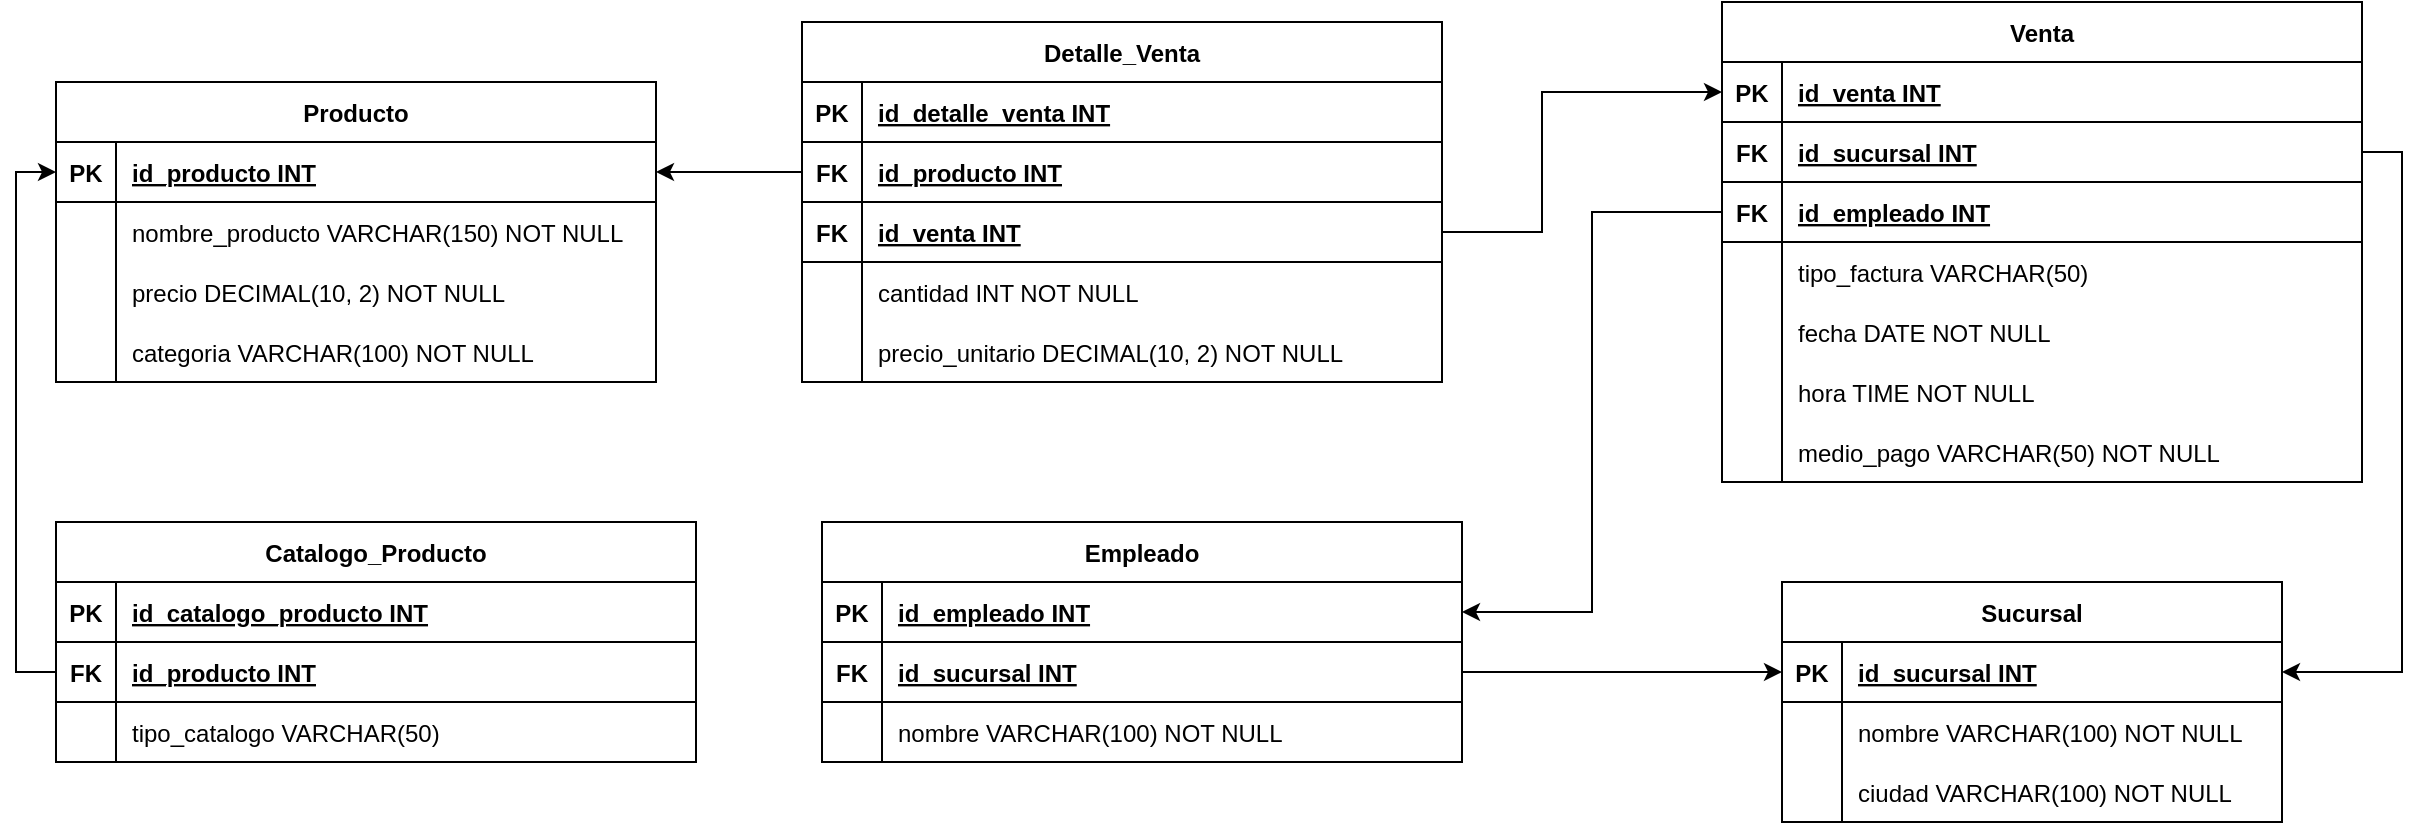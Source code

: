 <mxfile version="24.8.3">
  <diagram name="Página-1" id="IHy8IJzmy1xw7YX4BlLs">
    <mxGraphModel dx="2721" dy="669" grid="1" gridSize="10" guides="1" tooltips="1" connect="1" arrows="1" fold="1" page="1" pageScale="1" pageWidth="827" pageHeight="1169" math="0" shadow="0">
      <root>
        <mxCell id="0" />
        <mxCell id="1" parent="0" />
        <mxCell id="UvZG9m8ePQFocIvHtGs9-78" value="Detalle_Venta" style="shape=table;startSize=30;container=1;collapsible=1;childLayout=tableLayout;fixedRows=1;rowLines=0;fontStyle=1;align=center;resizeLast=1;" parent="1" vertex="1">
          <mxGeometry x="-40" y="130" width="320" height="180" as="geometry" />
        </mxCell>
        <mxCell id="UvZG9m8ePQFocIvHtGs9-85" value="" style="shape=tableRow;horizontal=0;startSize=0;swimlaneHead=0;swimlaneBody=0;fillColor=none;collapsible=0;dropTarget=0;points=[[0,0.5],[1,0.5]];portConstraint=eastwest;strokeColor=inherit;top=0;left=0;right=0;bottom=1;" parent="UvZG9m8ePQFocIvHtGs9-78" vertex="1">
          <mxGeometry y="30" width="320" height="30" as="geometry" />
        </mxCell>
        <mxCell id="UvZG9m8ePQFocIvHtGs9-86" value="PK" style="shape=partialRectangle;overflow=hidden;connectable=0;fillColor=none;strokeColor=inherit;top=0;left=0;bottom=0;right=0;fontStyle=1;" parent="UvZG9m8ePQFocIvHtGs9-85" vertex="1">
          <mxGeometry width="30" height="30" as="geometry">
            <mxRectangle width="30" height="30" as="alternateBounds" />
          </mxGeometry>
        </mxCell>
        <mxCell id="UvZG9m8ePQFocIvHtGs9-87" value="id_detalle_venta INT " style="shape=partialRectangle;overflow=hidden;connectable=0;fillColor=none;align=left;strokeColor=inherit;top=0;left=0;bottom=0;right=0;spacingLeft=6;fontStyle=5;" parent="UvZG9m8ePQFocIvHtGs9-85" vertex="1">
          <mxGeometry x="30" width="290" height="30" as="geometry">
            <mxRectangle width="290" height="30" as="alternateBounds" />
          </mxGeometry>
        </mxCell>
        <mxCell id="UvZG9m8ePQFocIvHtGs9-79" value="" style="shape=tableRow;horizontal=0;startSize=0;swimlaneHead=0;swimlaneBody=0;fillColor=none;collapsible=0;dropTarget=0;points=[[0,0.5],[1,0.5]];portConstraint=eastwest;strokeColor=inherit;top=0;left=0;right=0;bottom=1;" parent="UvZG9m8ePQFocIvHtGs9-78" vertex="1">
          <mxGeometry y="60" width="320" height="30" as="geometry" />
        </mxCell>
        <mxCell id="UvZG9m8ePQFocIvHtGs9-80" value="FK" style="shape=partialRectangle;overflow=hidden;connectable=0;fillColor=none;strokeColor=inherit;top=0;left=0;bottom=0;right=0;fontStyle=1;" parent="UvZG9m8ePQFocIvHtGs9-79" vertex="1">
          <mxGeometry width="30" height="30" as="geometry">
            <mxRectangle width="30" height="30" as="alternateBounds" />
          </mxGeometry>
        </mxCell>
        <mxCell id="UvZG9m8ePQFocIvHtGs9-81" value="id_producto INT" style="shape=partialRectangle;overflow=hidden;connectable=0;fillColor=none;align=left;strokeColor=inherit;top=0;left=0;bottom=0;right=0;spacingLeft=6;fontStyle=5;" parent="UvZG9m8ePQFocIvHtGs9-79" vertex="1">
          <mxGeometry x="30" width="290" height="30" as="geometry">
            <mxRectangle width="290" height="30" as="alternateBounds" />
          </mxGeometry>
        </mxCell>
        <mxCell id="UvZG9m8ePQFocIvHtGs9-82" value="" style="shape=tableRow;horizontal=0;startSize=0;swimlaneHead=0;swimlaneBody=0;fillColor=none;collapsible=0;dropTarget=0;points=[[0,0.5],[1,0.5]];portConstraint=eastwest;strokeColor=inherit;top=0;left=0;right=0;bottom=1;" parent="UvZG9m8ePQFocIvHtGs9-78" vertex="1">
          <mxGeometry y="90" width="320" height="30" as="geometry" />
        </mxCell>
        <mxCell id="UvZG9m8ePQFocIvHtGs9-83" value="FK" style="shape=partialRectangle;overflow=hidden;connectable=0;fillColor=none;strokeColor=inherit;top=0;left=0;bottom=0;right=0;fontStyle=1;" parent="UvZG9m8ePQFocIvHtGs9-82" vertex="1">
          <mxGeometry width="30" height="30" as="geometry">
            <mxRectangle width="30" height="30" as="alternateBounds" />
          </mxGeometry>
        </mxCell>
        <mxCell id="UvZG9m8ePQFocIvHtGs9-84" value="id_venta INT" style="shape=partialRectangle;overflow=hidden;connectable=0;fillColor=none;align=left;strokeColor=inherit;top=0;left=0;bottom=0;right=0;spacingLeft=6;fontStyle=5;" parent="UvZG9m8ePQFocIvHtGs9-82" vertex="1">
          <mxGeometry x="30" width="290" height="30" as="geometry">
            <mxRectangle width="290" height="30" as="alternateBounds" />
          </mxGeometry>
        </mxCell>
        <mxCell id="UvZG9m8ePQFocIvHtGs9-88" value="" style="shape=tableRow;horizontal=0;startSize=0;swimlaneHead=0;swimlaneBody=0;fillColor=none;collapsible=0;dropTarget=0;points=[[0,0.5],[1,0.5]];portConstraint=eastwest;strokeColor=inherit;top=0;left=0;right=0;bottom=0;" parent="UvZG9m8ePQFocIvHtGs9-78" vertex="1">
          <mxGeometry y="120" width="320" height="30" as="geometry" />
        </mxCell>
        <mxCell id="UvZG9m8ePQFocIvHtGs9-89" value="" style="shape=partialRectangle;overflow=hidden;connectable=0;fillColor=none;strokeColor=inherit;top=0;left=0;bottom=0;right=0;" parent="UvZG9m8ePQFocIvHtGs9-88" vertex="1">
          <mxGeometry width="30" height="30" as="geometry">
            <mxRectangle width="30" height="30" as="alternateBounds" />
          </mxGeometry>
        </mxCell>
        <mxCell id="UvZG9m8ePQFocIvHtGs9-90" value="cantidad INT NOT NULL" style="shape=partialRectangle;overflow=hidden;connectable=0;fillColor=none;align=left;strokeColor=inherit;top=0;left=0;bottom=0;right=0;spacingLeft=6;" parent="UvZG9m8ePQFocIvHtGs9-88" vertex="1">
          <mxGeometry x="30" width="290" height="30" as="geometry">
            <mxRectangle width="290" height="30" as="alternateBounds" />
          </mxGeometry>
        </mxCell>
        <mxCell id="UvZG9m8ePQFocIvHtGs9-91" value="" style="shape=tableRow;horizontal=0;startSize=0;swimlaneHead=0;swimlaneBody=0;fillColor=none;collapsible=0;dropTarget=0;points=[[0,0.5],[1,0.5]];portConstraint=eastwest;strokeColor=inherit;top=0;left=0;right=0;bottom=0;" parent="UvZG9m8ePQFocIvHtGs9-78" vertex="1">
          <mxGeometry y="150" width="320" height="30" as="geometry" />
        </mxCell>
        <mxCell id="UvZG9m8ePQFocIvHtGs9-92" value="" style="shape=partialRectangle;overflow=hidden;connectable=0;fillColor=none;strokeColor=inherit;top=0;left=0;bottom=0;right=0;" parent="UvZG9m8ePQFocIvHtGs9-91" vertex="1">
          <mxGeometry width="30" height="30" as="geometry">
            <mxRectangle width="30" height="30" as="alternateBounds" />
          </mxGeometry>
        </mxCell>
        <mxCell id="UvZG9m8ePQFocIvHtGs9-93" value="precio_unitario DECIMAL(10, 2) NOT NULL" style="shape=partialRectangle;overflow=hidden;connectable=0;fillColor=none;align=left;strokeColor=inherit;top=0;left=0;bottom=0;right=0;spacingLeft=6;" parent="UvZG9m8ePQFocIvHtGs9-91" vertex="1">
          <mxGeometry x="30" width="290" height="30" as="geometry">
            <mxRectangle width="290" height="30" as="alternateBounds" />
          </mxGeometry>
        </mxCell>
        <mxCell id="UvZG9m8ePQFocIvHtGs9-1" value="Sucursal" style="shape=table;startSize=30;container=1;collapsible=1;childLayout=tableLayout;fixedRows=1;rowLines=0;fontStyle=1;align=center;resizeLast=1;" parent="1" vertex="1">
          <mxGeometry x="450" y="410" width="250" height="120" as="geometry" />
        </mxCell>
        <mxCell id="UvZG9m8ePQFocIvHtGs9-2" value="" style="shape=tableRow;horizontal=0;startSize=0;swimlaneHead=0;swimlaneBody=0;fillColor=none;collapsible=0;dropTarget=0;points=[[0,0.5],[1,0.5]];portConstraint=eastwest;strokeColor=inherit;top=0;left=0;right=0;bottom=1;" parent="UvZG9m8ePQFocIvHtGs9-1" vertex="1">
          <mxGeometry y="30" width="250" height="30" as="geometry" />
        </mxCell>
        <mxCell id="UvZG9m8ePQFocIvHtGs9-3" value="PK" style="shape=partialRectangle;overflow=hidden;connectable=0;fillColor=none;strokeColor=inherit;top=0;left=0;bottom=0;right=0;fontStyle=1;" parent="UvZG9m8ePQFocIvHtGs9-2" vertex="1">
          <mxGeometry width="30" height="30" as="geometry">
            <mxRectangle width="30" height="30" as="alternateBounds" />
          </mxGeometry>
        </mxCell>
        <mxCell id="UvZG9m8ePQFocIvHtGs9-4" value="id_sucursal INT " style="shape=partialRectangle;overflow=hidden;connectable=0;fillColor=none;align=left;strokeColor=inherit;top=0;left=0;bottom=0;right=0;spacingLeft=6;fontStyle=5;" parent="UvZG9m8ePQFocIvHtGs9-2" vertex="1">
          <mxGeometry x="30" width="220" height="30" as="geometry">
            <mxRectangle width="220" height="30" as="alternateBounds" />
          </mxGeometry>
        </mxCell>
        <mxCell id="UvZG9m8ePQFocIvHtGs9-5" value="" style="shape=tableRow;horizontal=0;startSize=0;swimlaneHead=0;swimlaneBody=0;fillColor=none;collapsible=0;dropTarget=0;points=[[0,0.5],[1,0.5]];portConstraint=eastwest;strokeColor=inherit;top=0;left=0;right=0;bottom=0;" parent="UvZG9m8ePQFocIvHtGs9-1" vertex="1">
          <mxGeometry y="60" width="250" height="30" as="geometry" />
        </mxCell>
        <mxCell id="UvZG9m8ePQFocIvHtGs9-6" value="" style="shape=partialRectangle;overflow=hidden;connectable=0;fillColor=none;strokeColor=inherit;top=0;left=0;bottom=0;right=0;" parent="UvZG9m8ePQFocIvHtGs9-5" vertex="1">
          <mxGeometry width="30" height="30" as="geometry">
            <mxRectangle width="30" height="30" as="alternateBounds" />
          </mxGeometry>
        </mxCell>
        <mxCell id="UvZG9m8ePQFocIvHtGs9-7" value="nombre VARCHAR(100) NOT NULL" style="shape=partialRectangle;overflow=hidden;connectable=0;fillColor=none;align=left;strokeColor=inherit;top=0;left=0;bottom=0;right=0;spacingLeft=6;" parent="UvZG9m8ePQFocIvHtGs9-5" vertex="1">
          <mxGeometry x="30" width="220" height="30" as="geometry">
            <mxRectangle width="220" height="30" as="alternateBounds" />
          </mxGeometry>
        </mxCell>
        <mxCell id="UvZG9m8ePQFocIvHtGs9-8" value="" style="shape=tableRow;horizontal=0;startSize=0;swimlaneHead=0;swimlaneBody=0;fillColor=none;collapsible=0;dropTarget=0;points=[[0,0.5],[1,0.5]];portConstraint=eastwest;strokeColor=inherit;top=0;left=0;right=0;bottom=0;" parent="UvZG9m8ePQFocIvHtGs9-1" vertex="1">
          <mxGeometry y="90" width="250" height="30" as="geometry" />
        </mxCell>
        <mxCell id="UvZG9m8ePQFocIvHtGs9-9" value="" style="shape=partialRectangle;overflow=hidden;connectable=0;fillColor=none;strokeColor=inherit;top=0;left=0;bottom=0;right=0;" parent="UvZG9m8ePQFocIvHtGs9-8" vertex="1">
          <mxGeometry width="30" height="30" as="geometry">
            <mxRectangle width="30" height="30" as="alternateBounds" />
          </mxGeometry>
        </mxCell>
        <mxCell id="UvZG9m8ePQFocIvHtGs9-10" value="ciudad VARCHAR(100) NOT NULL" style="shape=partialRectangle;overflow=hidden;connectable=0;fillColor=none;align=left;strokeColor=inherit;top=0;left=0;bottom=0;right=0;spacingLeft=6;" parent="UvZG9m8ePQFocIvHtGs9-8" vertex="1">
          <mxGeometry x="30" width="220" height="30" as="geometry">
            <mxRectangle width="220" height="30" as="alternateBounds" />
          </mxGeometry>
        </mxCell>
        <mxCell id="UvZG9m8ePQFocIvHtGs9-11" value="Empleado" style="shape=table;startSize=30;container=1;collapsible=1;childLayout=tableLayout;fixedRows=1;rowLines=0;fontStyle=1;align=center;resizeLast=1;" parent="1" vertex="1">
          <mxGeometry x="-30" y="380" width="320" height="120" as="geometry" />
        </mxCell>
        <mxCell id="UvZG9m8ePQFocIvHtGs9-15" value="" style="shape=tableRow;horizontal=0;startSize=0;swimlaneHead=0;swimlaneBody=0;fillColor=none;collapsible=0;dropTarget=0;points=[[0,0.5],[1,0.5]];portConstraint=eastwest;strokeColor=inherit;top=0;left=0;right=0;bottom=1;" parent="UvZG9m8ePQFocIvHtGs9-11" vertex="1">
          <mxGeometry y="30" width="320" height="30" as="geometry" />
        </mxCell>
        <mxCell id="UvZG9m8ePQFocIvHtGs9-16" value="PK" style="shape=partialRectangle;overflow=hidden;connectable=0;fillColor=none;strokeColor=inherit;top=0;left=0;bottom=0;right=0;fontStyle=1;" parent="UvZG9m8ePQFocIvHtGs9-15" vertex="1">
          <mxGeometry width="30" height="30" as="geometry">
            <mxRectangle width="30" height="30" as="alternateBounds" />
          </mxGeometry>
        </mxCell>
        <mxCell id="UvZG9m8ePQFocIvHtGs9-17" value="id_empleado INT " style="shape=partialRectangle;overflow=hidden;connectable=0;fillColor=none;align=left;strokeColor=inherit;top=0;left=0;bottom=0;right=0;spacingLeft=6;fontStyle=5;" parent="UvZG9m8ePQFocIvHtGs9-15" vertex="1">
          <mxGeometry x="30" width="290" height="30" as="geometry">
            <mxRectangle width="290" height="30" as="alternateBounds" />
          </mxGeometry>
        </mxCell>
        <mxCell id="UvZG9m8ePQFocIvHtGs9-12" value="" style="shape=tableRow;horizontal=0;startSize=0;swimlaneHead=0;swimlaneBody=0;fillColor=none;collapsible=0;dropTarget=0;points=[[0,0.5],[1,0.5]];portConstraint=eastwest;strokeColor=inherit;top=0;left=0;right=0;bottom=1;" parent="UvZG9m8ePQFocIvHtGs9-11" vertex="1">
          <mxGeometry y="60" width="320" height="30" as="geometry" />
        </mxCell>
        <mxCell id="UvZG9m8ePQFocIvHtGs9-13" value="FK" style="shape=partialRectangle;overflow=hidden;connectable=0;fillColor=none;strokeColor=inherit;top=0;left=0;bottom=0;right=0;fontStyle=1;" parent="UvZG9m8ePQFocIvHtGs9-12" vertex="1">
          <mxGeometry width="30" height="30" as="geometry">
            <mxRectangle width="30" height="30" as="alternateBounds" />
          </mxGeometry>
        </mxCell>
        <mxCell id="UvZG9m8ePQFocIvHtGs9-14" value="id_sucursal INT" style="shape=partialRectangle;overflow=hidden;connectable=0;fillColor=none;align=left;strokeColor=inherit;top=0;left=0;bottom=0;right=0;spacingLeft=6;fontStyle=5;" parent="UvZG9m8ePQFocIvHtGs9-12" vertex="1">
          <mxGeometry x="30" width="290" height="30" as="geometry">
            <mxRectangle width="290" height="30" as="alternateBounds" />
          </mxGeometry>
        </mxCell>
        <mxCell id="UvZG9m8ePQFocIvHtGs9-18" value="" style="shape=tableRow;horizontal=0;startSize=0;swimlaneHead=0;swimlaneBody=0;fillColor=none;collapsible=0;dropTarget=0;points=[[0,0.5],[1,0.5]];portConstraint=eastwest;strokeColor=inherit;top=0;left=0;right=0;bottom=0;" parent="UvZG9m8ePQFocIvHtGs9-11" vertex="1">
          <mxGeometry y="90" width="320" height="30" as="geometry" />
        </mxCell>
        <mxCell id="UvZG9m8ePQFocIvHtGs9-19" value="" style="shape=partialRectangle;overflow=hidden;connectable=0;fillColor=none;strokeColor=inherit;top=0;left=0;bottom=0;right=0;" parent="UvZG9m8ePQFocIvHtGs9-18" vertex="1">
          <mxGeometry width="30" height="30" as="geometry">
            <mxRectangle width="30" height="30" as="alternateBounds" />
          </mxGeometry>
        </mxCell>
        <mxCell id="UvZG9m8ePQFocIvHtGs9-20" value="nombre VARCHAR(100) NOT NULL" style="shape=partialRectangle;overflow=hidden;connectable=0;fillColor=none;align=left;strokeColor=inherit;top=0;left=0;bottom=0;right=0;spacingLeft=6;" parent="UvZG9m8ePQFocIvHtGs9-18" vertex="1">
          <mxGeometry x="30" width="290" height="30" as="geometry">
            <mxRectangle width="290" height="30" as="alternateBounds" />
          </mxGeometry>
        </mxCell>
        <mxCell id="UvZG9m8ePQFocIvHtGs9-24" value="Producto" style="shape=table;startSize=30;container=1;collapsible=1;childLayout=tableLayout;fixedRows=1;rowLines=0;fontStyle=1;align=center;resizeLast=1;" parent="1" vertex="1">
          <mxGeometry x="-413" y="160" width="300" height="150" as="geometry" />
        </mxCell>
        <mxCell id="UvZG9m8ePQFocIvHtGs9-25" value="" style="shape=tableRow;horizontal=0;startSize=0;swimlaneHead=0;swimlaneBody=0;fillColor=none;collapsible=0;dropTarget=0;points=[[0,0.5],[1,0.5]];portConstraint=eastwest;strokeColor=inherit;top=0;left=0;right=0;bottom=1;" parent="UvZG9m8ePQFocIvHtGs9-24" vertex="1">
          <mxGeometry y="30" width="300" height="30" as="geometry" />
        </mxCell>
        <mxCell id="UvZG9m8ePQFocIvHtGs9-26" value="PK" style="shape=partialRectangle;overflow=hidden;connectable=0;fillColor=none;strokeColor=inherit;top=0;left=0;bottom=0;right=0;fontStyle=1;" parent="UvZG9m8ePQFocIvHtGs9-25" vertex="1">
          <mxGeometry width="30" height="30" as="geometry">
            <mxRectangle width="30" height="30" as="alternateBounds" />
          </mxGeometry>
        </mxCell>
        <mxCell id="UvZG9m8ePQFocIvHtGs9-27" value="id_producto INT " style="shape=partialRectangle;overflow=hidden;connectable=0;fillColor=none;align=left;strokeColor=inherit;top=0;left=0;bottom=0;right=0;spacingLeft=6;fontStyle=5;" parent="UvZG9m8ePQFocIvHtGs9-25" vertex="1">
          <mxGeometry x="30" width="270" height="30" as="geometry">
            <mxRectangle width="270" height="30" as="alternateBounds" />
          </mxGeometry>
        </mxCell>
        <mxCell id="UvZG9m8ePQFocIvHtGs9-28" value="" style="shape=tableRow;horizontal=0;startSize=0;swimlaneHead=0;swimlaneBody=0;fillColor=none;collapsible=0;dropTarget=0;points=[[0,0.5],[1,0.5]];portConstraint=eastwest;strokeColor=inherit;top=0;left=0;right=0;bottom=0;" parent="UvZG9m8ePQFocIvHtGs9-24" vertex="1">
          <mxGeometry y="60" width="300" height="30" as="geometry" />
        </mxCell>
        <mxCell id="UvZG9m8ePQFocIvHtGs9-29" value="" style="shape=partialRectangle;overflow=hidden;connectable=0;fillColor=none;strokeColor=inherit;top=0;left=0;bottom=0;right=0;" parent="UvZG9m8ePQFocIvHtGs9-28" vertex="1">
          <mxGeometry width="30" height="30" as="geometry">
            <mxRectangle width="30" height="30" as="alternateBounds" />
          </mxGeometry>
        </mxCell>
        <mxCell id="UvZG9m8ePQFocIvHtGs9-30" value="nombre_producto VARCHAR(150) NOT NULL" style="shape=partialRectangle;overflow=hidden;connectable=0;fillColor=none;align=left;strokeColor=inherit;top=0;left=0;bottom=0;right=0;spacingLeft=6;" parent="UvZG9m8ePQFocIvHtGs9-28" vertex="1">
          <mxGeometry x="30" width="270" height="30" as="geometry">
            <mxRectangle width="270" height="30" as="alternateBounds" />
          </mxGeometry>
        </mxCell>
        <mxCell id="UvZG9m8ePQFocIvHtGs9-31" value="" style="shape=tableRow;horizontal=0;startSize=0;swimlaneHead=0;swimlaneBody=0;fillColor=none;collapsible=0;dropTarget=0;points=[[0,0.5],[1,0.5]];portConstraint=eastwest;strokeColor=inherit;top=0;left=0;right=0;bottom=0;" parent="UvZG9m8ePQFocIvHtGs9-24" vertex="1">
          <mxGeometry y="90" width="300" height="30" as="geometry" />
        </mxCell>
        <mxCell id="UvZG9m8ePQFocIvHtGs9-32" value="" style="shape=partialRectangle;overflow=hidden;connectable=0;fillColor=none;strokeColor=inherit;top=0;left=0;bottom=0;right=0;" parent="UvZG9m8ePQFocIvHtGs9-31" vertex="1">
          <mxGeometry width="30" height="30" as="geometry">
            <mxRectangle width="30" height="30" as="alternateBounds" />
          </mxGeometry>
        </mxCell>
        <mxCell id="UvZG9m8ePQFocIvHtGs9-33" value="precio DECIMAL(10, 2) NOT NULL" style="shape=partialRectangle;overflow=hidden;connectable=0;fillColor=none;align=left;strokeColor=inherit;top=0;left=0;bottom=0;right=0;spacingLeft=6;" parent="UvZG9m8ePQFocIvHtGs9-31" vertex="1">
          <mxGeometry x="30" width="270" height="30" as="geometry">
            <mxRectangle width="270" height="30" as="alternateBounds" />
          </mxGeometry>
        </mxCell>
        <mxCell id="UvZG9m8ePQFocIvHtGs9-34" value="" style="shape=tableRow;horizontal=0;startSize=0;swimlaneHead=0;swimlaneBody=0;fillColor=none;collapsible=0;dropTarget=0;points=[[0,0.5],[1,0.5]];portConstraint=eastwest;strokeColor=inherit;top=0;left=0;right=0;bottom=0;" parent="UvZG9m8ePQFocIvHtGs9-24" vertex="1">
          <mxGeometry y="120" width="300" height="30" as="geometry" />
        </mxCell>
        <mxCell id="UvZG9m8ePQFocIvHtGs9-35" value="" style="shape=partialRectangle;overflow=hidden;connectable=0;fillColor=none;strokeColor=inherit;top=0;left=0;bottom=0;right=0;" parent="UvZG9m8ePQFocIvHtGs9-34" vertex="1">
          <mxGeometry width="30" height="30" as="geometry">
            <mxRectangle width="30" height="30" as="alternateBounds" />
          </mxGeometry>
        </mxCell>
        <mxCell id="UvZG9m8ePQFocIvHtGs9-36" value="categoria VARCHAR(100) NOT NULL" style="shape=partialRectangle;overflow=hidden;connectable=0;fillColor=none;align=left;strokeColor=inherit;top=0;left=0;bottom=0;right=0;spacingLeft=6;" parent="UvZG9m8ePQFocIvHtGs9-34" vertex="1">
          <mxGeometry x="30" width="270" height="30" as="geometry">
            <mxRectangle width="270" height="30" as="alternateBounds" />
          </mxGeometry>
        </mxCell>
        <mxCell id="UvZG9m8ePQFocIvHtGs9-37" value="Catalogo_Producto" style="shape=table;startSize=30;container=1;collapsible=1;childLayout=tableLayout;fixedRows=1;rowLines=0;fontStyle=1;align=center;resizeLast=1;" parent="1" vertex="1">
          <mxGeometry x="-413" y="380" width="320" height="120" as="geometry" />
        </mxCell>
        <mxCell id="UvZG9m8ePQFocIvHtGs9-41" value="" style="shape=tableRow;horizontal=0;startSize=0;swimlaneHead=0;swimlaneBody=0;fillColor=none;collapsible=0;dropTarget=0;points=[[0,0.5],[1,0.5]];portConstraint=eastwest;strokeColor=inherit;top=0;left=0;right=0;bottom=1;" parent="UvZG9m8ePQFocIvHtGs9-37" vertex="1">
          <mxGeometry y="30" width="320" height="30" as="geometry" />
        </mxCell>
        <mxCell id="UvZG9m8ePQFocIvHtGs9-42" value="PK" style="shape=partialRectangle;overflow=hidden;connectable=0;fillColor=none;strokeColor=inherit;top=0;left=0;bottom=0;right=0;fontStyle=1;" parent="UvZG9m8ePQFocIvHtGs9-41" vertex="1">
          <mxGeometry width="30" height="30" as="geometry">
            <mxRectangle width="30" height="30" as="alternateBounds" />
          </mxGeometry>
        </mxCell>
        <mxCell id="UvZG9m8ePQFocIvHtGs9-43" value="id_catalogo_producto INT " style="shape=partialRectangle;overflow=hidden;connectable=0;fillColor=none;align=left;strokeColor=inherit;top=0;left=0;bottom=0;right=0;spacingLeft=6;fontStyle=5;" parent="UvZG9m8ePQFocIvHtGs9-41" vertex="1">
          <mxGeometry x="30" width="290" height="30" as="geometry">
            <mxRectangle width="290" height="30" as="alternateBounds" />
          </mxGeometry>
        </mxCell>
        <mxCell id="UvZG9m8ePQFocIvHtGs9-38" value="" style="shape=tableRow;horizontal=0;startSize=0;swimlaneHead=0;swimlaneBody=0;fillColor=none;collapsible=0;dropTarget=0;points=[[0,0.5],[1,0.5]];portConstraint=eastwest;strokeColor=inherit;top=0;left=0;right=0;bottom=1;" parent="UvZG9m8ePQFocIvHtGs9-37" vertex="1">
          <mxGeometry y="60" width="320" height="30" as="geometry" />
        </mxCell>
        <mxCell id="UvZG9m8ePQFocIvHtGs9-39" value="FK" style="shape=partialRectangle;overflow=hidden;connectable=0;fillColor=none;strokeColor=inherit;top=0;left=0;bottom=0;right=0;fontStyle=1;" parent="UvZG9m8ePQFocIvHtGs9-38" vertex="1">
          <mxGeometry width="30" height="30" as="geometry">
            <mxRectangle width="30" height="30" as="alternateBounds" />
          </mxGeometry>
        </mxCell>
        <mxCell id="UvZG9m8ePQFocIvHtGs9-40" value="id_producto INT" style="shape=partialRectangle;overflow=hidden;connectable=0;fillColor=none;align=left;strokeColor=inherit;top=0;left=0;bottom=0;right=0;spacingLeft=6;fontStyle=5;" parent="UvZG9m8ePQFocIvHtGs9-38" vertex="1">
          <mxGeometry x="30" width="290" height="30" as="geometry">
            <mxRectangle width="290" height="30" as="alternateBounds" />
          </mxGeometry>
        </mxCell>
        <mxCell id="UvZG9m8ePQFocIvHtGs9-44" value="" style="shape=tableRow;horizontal=0;startSize=0;swimlaneHead=0;swimlaneBody=0;fillColor=none;collapsible=0;dropTarget=0;points=[[0,0.5],[1,0.5]];portConstraint=eastwest;strokeColor=inherit;top=0;left=0;right=0;bottom=0;" parent="UvZG9m8ePQFocIvHtGs9-37" vertex="1">
          <mxGeometry y="90" width="320" height="30" as="geometry" />
        </mxCell>
        <mxCell id="UvZG9m8ePQFocIvHtGs9-45" value="" style="shape=partialRectangle;overflow=hidden;connectable=0;fillColor=none;strokeColor=inherit;top=0;left=0;bottom=0;right=0;" parent="UvZG9m8ePQFocIvHtGs9-44" vertex="1">
          <mxGeometry width="30" height="30" as="geometry">
            <mxRectangle width="30" height="30" as="alternateBounds" />
          </mxGeometry>
        </mxCell>
        <mxCell id="UvZG9m8ePQFocIvHtGs9-46" value="tipo_catalogo VARCHAR(50)" style="shape=partialRectangle;overflow=hidden;connectable=0;fillColor=none;align=left;strokeColor=inherit;top=0;left=0;bottom=0;right=0;spacingLeft=6;" parent="UvZG9m8ePQFocIvHtGs9-44" vertex="1">
          <mxGeometry x="30" width="290" height="30" as="geometry">
            <mxRectangle width="290" height="30" as="alternateBounds" />
          </mxGeometry>
        </mxCell>
        <mxCell id="UvZG9m8ePQFocIvHtGs9-50" value="Venta" style="shape=table;startSize=30;container=1;collapsible=1;childLayout=tableLayout;fixedRows=1;rowLines=0;fontStyle=1;align=center;resizeLast=1;" parent="1" vertex="1">
          <mxGeometry x="420" y="120" width="320" height="240" as="geometry" />
        </mxCell>
        <mxCell id="UvZG9m8ePQFocIvHtGs9-57" value="" style="shape=tableRow;horizontal=0;startSize=0;swimlaneHead=0;swimlaneBody=0;fillColor=none;collapsible=0;dropTarget=0;points=[[0,0.5],[1,0.5]];portConstraint=eastwest;strokeColor=inherit;top=0;left=0;right=0;bottom=1;" parent="UvZG9m8ePQFocIvHtGs9-50" vertex="1">
          <mxGeometry y="30" width="320" height="30" as="geometry" />
        </mxCell>
        <mxCell id="UvZG9m8ePQFocIvHtGs9-58" value="PK" style="shape=partialRectangle;overflow=hidden;connectable=0;fillColor=none;strokeColor=inherit;top=0;left=0;bottom=0;right=0;fontStyle=1;" parent="UvZG9m8ePQFocIvHtGs9-57" vertex="1">
          <mxGeometry width="30" height="30" as="geometry">
            <mxRectangle width="30" height="30" as="alternateBounds" />
          </mxGeometry>
        </mxCell>
        <mxCell id="UvZG9m8ePQFocIvHtGs9-59" value="id_venta INT " style="shape=partialRectangle;overflow=hidden;connectable=0;fillColor=none;align=left;strokeColor=inherit;top=0;left=0;bottom=0;right=0;spacingLeft=6;fontStyle=5;" parent="UvZG9m8ePQFocIvHtGs9-57" vertex="1">
          <mxGeometry x="30" width="290" height="30" as="geometry">
            <mxRectangle width="290" height="30" as="alternateBounds" />
          </mxGeometry>
        </mxCell>
        <mxCell id="UvZG9m8ePQFocIvHtGs9-51" value="" style="shape=tableRow;horizontal=0;startSize=0;swimlaneHead=0;swimlaneBody=0;fillColor=none;collapsible=0;dropTarget=0;points=[[0,0.5],[1,0.5]];portConstraint=eastwest;strokeColor=inherit;top=0;left=0;right=0;bottom=1;" parent="UvZG9m8ePQFocIvHtGs9-50" vertex="1">
          <mxGeometry y="60" width="320" height="30" as="geometry" />
        </mxCell>
        <mxCell id="UvZG9m8ePQFocIvHtGs9-52" value="FK" style="shape=partialRectangle;overflow=hidden;connectable=0;fillColor=none;strokeColor=inherit;top=0;left=0;bottom=0;right=0;fontStyle=1;" parent="UvZG9m8ePQFocIvHtGs9-51" vertex="1">
          <mxGeometry width="30" height="30" as="geometry">
            <mxRectangle width="30" height="30" as="alternateBounds" />
          </mxGeometry>
        </mxCell>
        <mxCell id="UvZG9m8ePQFocIvHtGs9-53" value="id_sucursal INT" style="shape=partialRectangle;overflow=hidden;connectable=0;fillColor=none;align=left;strokeColor=inherit;top=0;left=0;bottom=0;right=0;spacingLeft=6;fontStyle=5;" parent="UvZG9m8ePQFocIvHtGs9-51" vertex="1">
          <mxGeometry x="30" width="290" height="30" as="geometry">
            <mxRectangle width="290" height="30" as="alternateBounds" />
          </mxGeometry>
        </mxCell>
        <mxCell id="UvZG9m8ePQFocIvHtGs9-54" value="" style="shape=tableRow;horizontal=0;startSize=0;swimlaneHead=0;swimlaneBody=0;fillColor=none;collapsible=0;dropTarget=0;points=[[0,0.5],[1,0.5]];portConstraint=eastwest;strokeColor=inherit;top=0;left=0;right=0;bottom=1;" parent="UvZG9m8ePQFocIvHtGs9-50" vertex="1">
          <mxGeometry y="90" width="320" height="30" as="geometry" />
        </mxCell>
        <mxCell id="UvZG9m8ePQFocIvHtGs9-55" value="FK" style="shape=partialRectangle;overflow=hidden;connectable=0;fillColor=none;strokeColor=inherit;top=0;left=0;bottom=0;right=0;fontStyle=1;" parent="UvZG9m8ePQFocIvHtGs9-54" vertex="1">
          <mxGeometry width="30" height="30" as="geometry">
            <mxRectangle width="30" height="30" as="alternateBounds" />
          </mxGeometry>
        </mxCell>
        <mxCell id="UvZG9m8ePQFocIvHtGs9-56" value="id_empleado INT" style="shape=partialRectangle;overflow=hidden;connectable=0;fillColor=none;align=left;strokeColor=inherit;top=0;left=0;bottom=0;right=0;spacingLeft=6;fontStyle=5;" parent="UvZG9m8ePQFocIvHtGs9-54" vertex="1">
          <mxGeometry x="30" width="290" height="30" as="geometry">
            <mxRectangle width="290" height="30" as="alternateBounds" />
          </mxGeometry>
        </mxCell>
        <mxCell id="UvZG9m8ePQFocIvHtGs9-60" value="" style="shape=tableRow;horizontal=0;startSize=0;swimlaneHead=0;swimlaneBody=0;fillColor=none;collapsible=0;dropTarget=0;points=[[0,0.5],[1,0.5]];portConstraint=eastwest;strokeColor=inherit;top=0;left=0;right=0;bottom=0;" parent="UvZG9m8ePQFocIvHtGs9-50" vertex="1">
          <mxGeometry y="120" width="320" height="30" as="geometry" />
        </mxCell>
        <mxCell id="UvZG9m8ePQFocIvHtGs9-61" value="" style="shape=partialRectangle;overflow=hidden;connectable=0;fillColor=none;strokeColor=inherit;top=0;left=0;bottom=0;right=0;" parent="UvZG9m8ePQFocIvHtGs9-60" vertex="1">
          <mxGeometry width="30" height="30" as="geometry">
            <mxRectangle width="30" height="30" as="alternateBounds" />
          </mxGeometry>
        </mxCell>
        <mxCell id="UvZG9m8ePQFocIvHtGs9-62" value="tipo_factura VARCHAR(50)" style="shape=partialRectangle;overflow=hidden;connectable=0;fillColor=none;align=left;strokeColor=inherit;top=0;left=0;bottom=0;right=0;spacingLeft=6;" parent="UvZG9m8ePQFocIvHtGs9-60" vertex="1">
          <mxGeometry x="30" width="290" height="30" as="geometry">
            <mxRectangle width="290" height="30" as="alternateBounds" />
          </mxGeometry>
        </mxCell>
        <mxCell id="UvZG9m8ePQFocIvHtGs9-63" value="" style="shape=tableRow;horizontal=0;startSize=0;swimlaneHead=0;swimlaneBody=0;fillColor=none;collapsible=0;dropTarget=0;points=[[0,0.5],[1,0.5]];portConstraint=eastwest;strokeColor=inherit;top=0;left=0;right=0;bottom=0;" parent="UvZG9m8ePQFocIvHtGs9-50" vertex="1">
          <mxGeometry y="150" width="320" height="30" as="geometry" />
        </mxCell>
        <mxCell id="UvZG9m8ePQFocIvHtGs9-64" value="" style="shape=partialRectangle;overflow=hidden;connectable=0;fillColor=none;strokeColor=inherit;top=0;left=0;bottom=0;right=0;" parent="UvZG9m8ePQFocIvHtGs9-63" vertex="1">
          <mxGeometry width="30" height="30" as="geometry">
            <mxRectangle width="30" height="30" as="alternateBounds" />
          </mxGeometry>
        </mxCell>
        <mxCell id="UvZG9m8ePQFocIvHtGs9-65" value="fecha DATE NOT NULL" style="shape=partialRectangle;overflow=hidden;connectable=0;fillColor=none;align=left;strokeColor=inherit;top=0;left=0;bottom=0;right=0;spacingLeft=6;" parent="UvZG9m8ePQFocIvHtGs9-63" vertex="1">
          <mxGeometry x="30" width="290" height="30" as="geometry">
            <mxRectangle width="290" height="30" as="alternateBounds" />
          </mxGeometry>
        </mxCell>
        <mxCell id="UvZG9m8ePQFocIvHtGs9-66" value="" style="shape=tableRow;horizontal=0;startSize=0;swimlaneHead=0;swimlaneBody=0;fillColor=none;collapsible=0;dropTarget=0;points=[[0,0.5],[1,0.5]];portConstraint=eastwest;strokeColor=inherit;top=0;left=0;right=0;bottom=0;" parent="UvZG9m8ePQFocIvHtGs9-50" vertex="1">
          <mxGeometry y="180" width="320" height="30" as="geometry" />
        </mxCell>
        <mxCell id="UvZG9m8ePQFocIvHtGs9-67" value="" style="shape=partialRectangle;overflow=hidden;connectable=0;fillColor=none;strokeColor=inherit;top=0;left=0;bottom=0;right=0;" parent="UvZG9m8ePQFocIvHtGs9-66" vertex="1">
          <mxGeometry width="30" height="30" as="geometry">
            <mxRectangle width="30" height="30" as="alternateBounds" />
          </mxGeometry>
        </mxCell>
        <mxCell id="UvZG9m8ePQFocIvHtGs9-68" value="hora TIME NOT NULL" style="shape=partialRectangle;overflow=hidden;connectable=0;fillColor=none;align=left;strokeColor=inherit;top=0;left=0;bottom=0;right=0;spacingLeft=6;" parent="UvZG9m8ePQFocIvHtGs9-66" vertex="1">
          <mxGeometry x="30" width="290" height="30" as="geometry">
            <mxRectangle width="290" height="30" as="alternateBounds" />
          </mxGeometry>
        </mxCell>
        <mxCell id="UvZG9m8ePQFocIvHtGs9-69" value="" style="shape=tableRow;horizontal=0;startSize=0;swimlaneHead=0;swimlaneBody=0;fillColor=none;collapsible=0;dropTarget=0;points=[[0,0.5],[1,0.5]];portConstraint=eastwest;strokeColor=inherit;top=0;left=0;right=0;bottom=0;" parent="UvZG9m8ePQFocIvHtGs9-50" vertex="1">
          <mxGeometry y="210" width="320" height="30" as="geometry" />
        </mxCell>
        <mxCell id="UvZG9m8ePQFocIvHtGs9-70" value="" style="shape=partialRectangle;overflow=hidden;connectable=0;fillColor=none;strokeColor=inherit;top=0;left=0;bottom=0;right=0;" parent="UvZG9m8ePQFocIvHtGs9-69" vertex="1">
          <mxGeometry width="30" height="30" as="geometry">
            <mxRectangle width="30" height="30" as="alternateBounds" />
          </mxGeometry>
        </mxCell>
        <mxCell id="UvZG9m8ePQFocIvHtGs9-71" value="medio_pago VARCHAR(50) NOT NULL" style="shape=partialRectangle;overflow=hidden;connectable=0;fillColor=none;align=left;strokeColor=inherit;top=0;left=0;bottom=0;right=0;spacingLeft=6;" parent="UvZG9m8ePQFocIvHtGs9-69" vertex="1">
          <mxGeometry x="30" width="290" height="30" as="geometry">
            <mxRectangle width="290" height="30" as="alternateBounds" />
          </mxGeometry>
        </mxCell>
        <mxCell id="UvZG9m8ePQFocIvHtGs9-101" style="edgeStyle=orthogonalEdgeStyle;rounded=0;orthogonalLoop=1;jettySize=auto;html=1;exitX=0;exitY=0.5;exitDx=0;exitDy=0;" parent="1" source="UvZG9m8ePQFocIvHtGs9-79" target="UvZG9m8ePQFocIvHtGs9-25" edge="1">
          <mxGeometry relative="1" as="geometry" />
        </mxCell>
        <mxCell id="UvZG9m8ePQFocIvHtGs9-106" style="edgeStyle=orthogonalEdgeStyle;rounded=0;orthogonalLoop=1;jettySize=auto;html=1;exitX=0;exitY=0.5;exitDx=0;exitDy=0;" parent="1" source="UvZG9m8ePQFocIvHtGs9-54" target="UvZG9m8ePQFocIvHtGs9-15" edge="1">
          <mxGeometry relative="1" as="geometry" />
        </mxCell>
        <mxCell id="UvZG9m8ePQFocIvHtGs9-109" style="edgeStyle=orthogonalEdgeStyle;rounded=0;orthogonalLoop=1;jettySize=auto;html=1;exitX=0;exitY=0.5;exitDx=0;exitDy=0;entryX=0;entryY=0.5;entryDx=0;entryDy=0;" parent="1" source="UvZG9m8ePQFocIvHtGs9-38" target="UvZG9m8ePQFocIvHtGs9-25" edge="1">
          <mxGeometry relative="1" as="geometry" />
        </mxCell>
        <mxCell id="UvZG9m8ePQFocIvHtGs9-112" style="edgeStyle=orthogonalEdgeStyle;rounded=0;orthogonalLoop=1;jettySize=auto;html=1;exitX=1;exitY=0.5;exitDx=0;exitDy=0;entryX=0;entryY=0.5;entryDx=0;entryDy=0;" parent="1" source="UvZG9m8ePQFocIvHtGs9-12" target="UvZG9m8ePQFocIvHtGs9-2" edge="1">
          <mxGeometry relative="1" as="geometry" />
        </mxCell>
        <mxCell id="UvZG9m8ePQFocIvHtGs9-113" style="edgeStyle=orthogonalEdgeStyle;rounded=0;orthogonalLoop=1;jettySize=auto;html=1;exitX=1;exitY=0.5;exitDx=0;exitDy=0;entryX=0;entryY=0.5;entryDx=0;entryDy=0;" parent="1" source="UvZG9m8ePQFocIvHtGs9-82" target="UvZG9m8ePQFocIvHtGs9-57" edge="1">
          <mxGeometry relative="1" as="geometry">
            <Array as="points">
              <mxPoint x="330" y="235" />
              <mxPoint x="330" y="165" />
            </Array>
          </mxGeometry>
        </mxCell>
        <mxCell id="UvZG9m8ePQFocIvHtGs9-114" style="edgeStyle=orthogonalEdgeStyle;rounded=0;orthogonalLoop=1;jettySize=auto;html=1;exitX=1;exitY=0.5;exitDx=0;exitDy=0;entryX=1;entryY=0.5;entryDx=0;entryDy=0;" parent="1" source="UvZG9m8ePQFocIvHtGs9-51" target="UvZG9m8ePQFocIvHtGs9-2" edge="1">
          <mxGeometry relative="1" as="geometry" />
        </mxCell>
      </root>
    </mxGraphModel>
  </diagram>
</mxfile>
